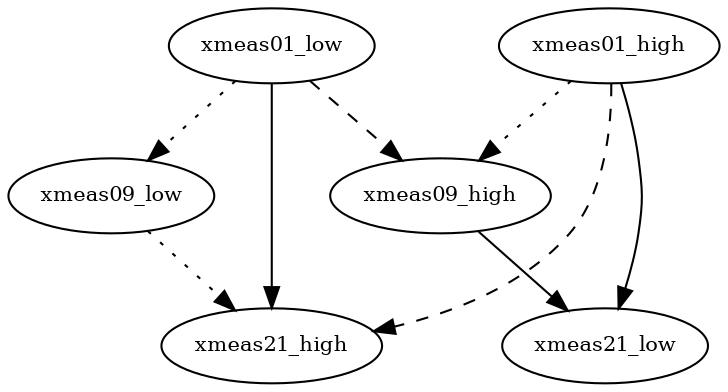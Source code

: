 digraph {
	0 [label=xmeas01_low fontsize=10 shape=oval width=0]
	4 [label=xmeas09_low fontsize=10 shape=oval width=0]
	5 [label=xmeas21_low fontsize=10 shape=oval width=0]
	6 [label=xmeas01_high fontsize=10 shape=oval width=0]
	10 [label=xmeas09_high fontsize=10 shape=oval width=0]
	11 [label=xmeas21_high fontsize=10 shape=oval width=0]
	0 -> 4 [label="" style=dotted]
	6 -> 5 [label="" style=solid]
	10 -> 5 [label="" style=solid]
	0 -> 10 [label="" style=dashed]
	6 -> 10 [label="" style=dotted]
	0 -> 11 [label="" style=solid]
	4 -> 11 [label="" style=dotted]
	6 -> 11 [label="" style=dashed]
}
